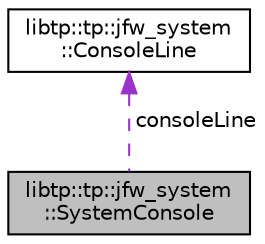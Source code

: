 digraph "libtp::tp::jfw_system::SystemConsole"
{
 // LATEX_PDF_SIZE
  edge [fontname="Helvetica",fontsize="10",labelfontname="Helvetica",labelfontsize="10"];
  node [fontname="Helvetica",fontsize="10",shape=record];
  Node1 [label="libtp::tp::jfw_system\l::SystemConsole",height=0.2,width=0.4,color="black", fillcolor="grey75", style="filled", fontcolor="black",tooltip="SystemConsole variables which is normally used for debugging."];
  Node2 -> Node1 [dir="back",color="darkorchid3",fontsize="10",style="dashed",label=" consoleLine" ,fontname="Helvetica"];
  Node2 [label="libtp::tp::jfw_system\l::ConsoleLine",height=0.2,width=0.4,color="black", fillcolor="white", style="filled",URL="$d4/d51/structlibtp_1_1tp_1_1jfw__system_1_1ConsoleLine.html",tooltip=" "];
}
